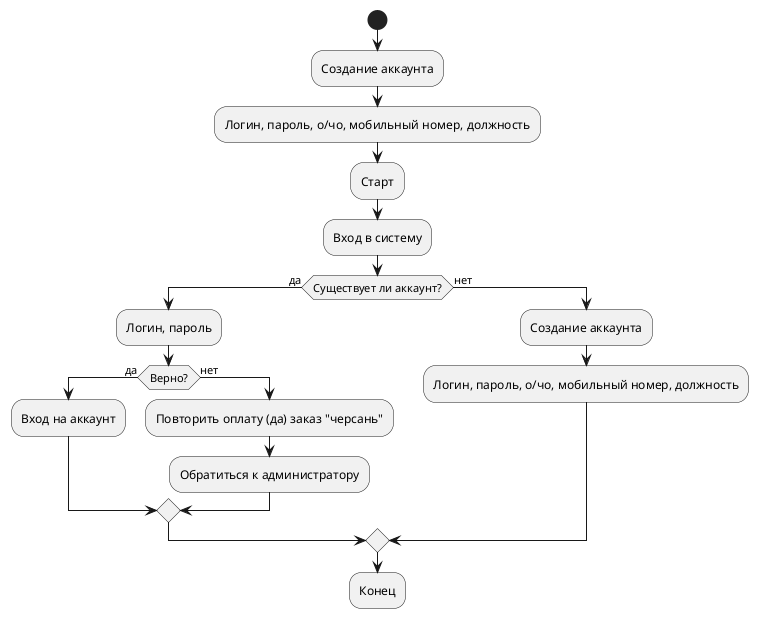 @startuml
start

:Создание аккаунта;
:Логин, пароль, о/чо, мобильный номер, должность;

:Старт;

:Вход в систему;

if (Существует ли аккаунт?) then (да)
  :Логин, пароль;
  if (Верно?) then (да)
    :Вход на аккаунт;
  else (нет)
    :Повторить оплату (да) заказ "черсань";
    :Обратиться к администратору;
  endif
else (нет)
  :Создание аккаунта;
  :Логин, пароль, о/чо, мобильный номер, должность;
endif

:Конец;

@enduml